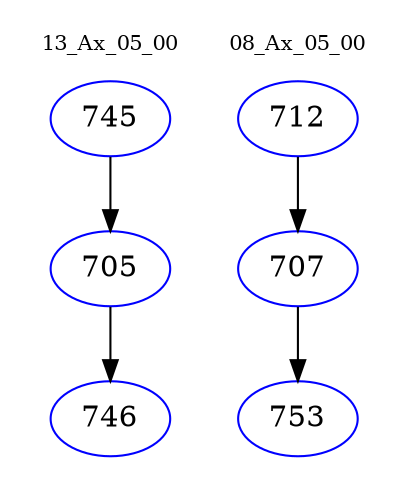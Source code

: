 digraph{
subgraph cluster_0 {
color = white
label = "13_Ax_05_00";
fontsize=10;
T0_745 [label="745", color="blue"]
T0_745 -> T0_705 [color="black"]
T0_705 [label="705", color="blue"]
T0_705 -> T0_746 [color="black"]
T0_746 [label="746", color="blue"]
}
subgraph cluster_1 {
color = white
label = "08_Ax_05_00";
fontsize=10;
T1_712 [label="712", color="blue"]
T1_712 -> T1_707 [color="black"]
T1_707 [label="707", color="blue"]
T1_707 -> T1_753 [color="black"]
T1_753 [label="753", color="blue"]
}
}
